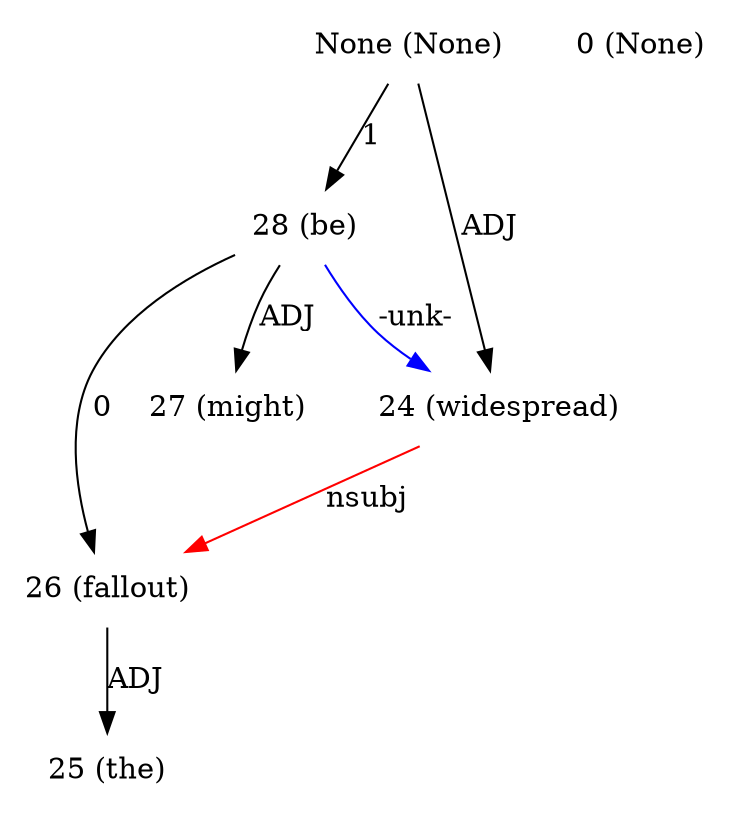 digraph G{
edge [dir=forward]
node [shape=plaintext]

None [label="None (None)"]
None -> 28 [label="1"]
None [label="None (None)"]
None -> 24 [label="ADJ"]
0 [label="0 (None)"]
24 [label="24 (widespread)"]
25 [label="25 (the)"]
26 [label="26 (fallout)"]
26 -> 25 [label="ADJ"]
24 -> 26 [label="nsubj", color="red"]
27 [label="27 (might)"]
28 [label="28 (be)"]
28 -> 26 [label="0"]
28 -> 27 [label="ADJ"]
28 -> 24 [label="-unk-", color="blue"]
}
